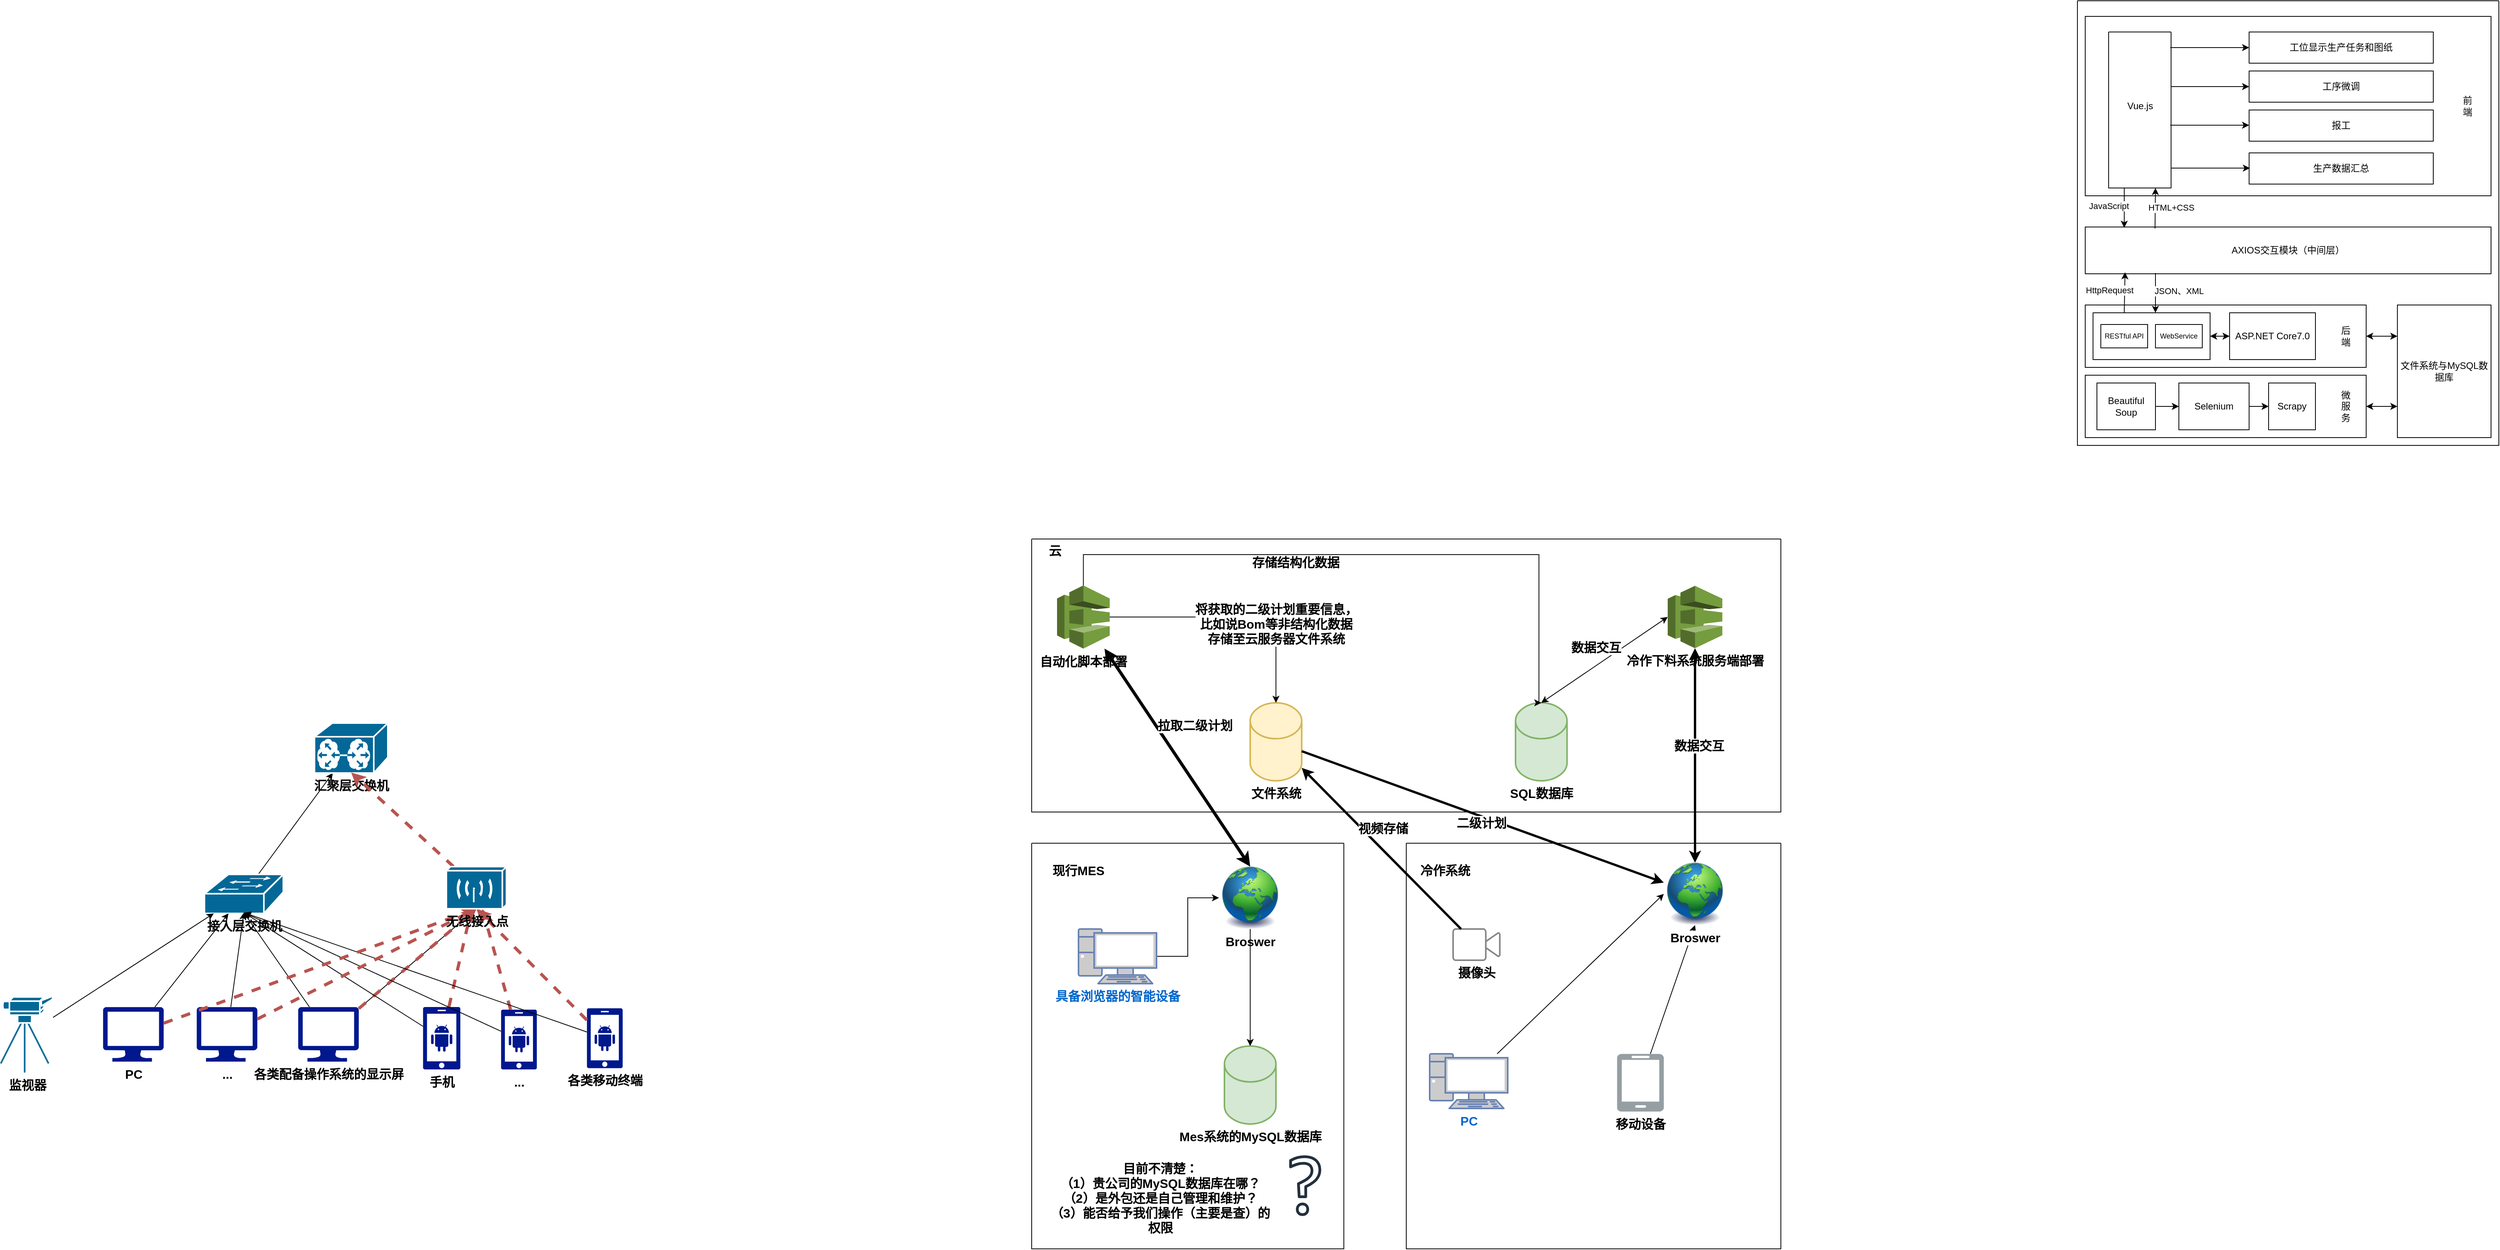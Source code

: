 <mxfile version="22.1.18" type="github">
  <diagram name="第 1 页" id="4IFOPBYyILPmVdFlVZ0o">
    <mxGraphModel dx="4587" dy="2917" grid="1" gridSize="10" guides="1" tooltips="1" connect="1" arrows="1" fold="1" page="1" pageScale="1" pageWidth="827" pageHeight="1169" math="0" shadow="0">
      <root>
        <mxCell id="0" />
        <mxCell id="1" parent="0" />
        <mxCell id="qmQETzFxq6Im5JeFmhBt-4" value="" style="swimlane;startSize=0;fontSize=16;fontStyle=1" parent="1" vertex="1">
          <mxGeometry x="80" y="90" width="960" height="350" as="geometry" />
        </mxCell>
        <mxCell id="qmQETzFxq6Im5JeFmhBt-2" value="&lt;font style=&quot;font-size: 16px;&quot;&gt;&lt;span style=&quot;font-size: 16px;&quot;&gt;云&lt;/span&gt;&lt;/font&gt;" style="text;html=1;strokeColor=none;fillColor=none;align=center;verticalAlign=middle;whiteSpace=wrap;rounded=0;fontSize=16;fontStyle=1" parent="qmQETzFxq6Im5JeFmhBt-4" vertex="1">
          <mxGeometry x="10" width="40" height="30" as="geometry" />
        </mxCell>
        <mxCell id="qmQETzFxq6Im5JeFmhBt-46" value="文件系统" style="shape=mxgraph.cisco.storage.relational_database;sketch=0;html=1;pointerEvents=1;dashed=0;fillColor=#fff2cc;strokeColor=#d6b656;strokeWidth=2;verticalLabelPosition=bottom;verticalAlign=top;align=center;outlineConnect=0;fontSize=16;fontStyle=1" parent="qmQETzFxq6Im5JeFmhBt-4" vertex="1">
          <mxGeometry x="280" y="210" width="66" height="100" as="geometry" />
        </mxCell>
        <mxCell id="qmQETzFxq6Im5JeFmhBt-47" value="SQL数据库" style="shape=mxgraph.cisco.storage.relational_database;sketch=0;html=1;pointerEvents=1;dashed=0;fillColor=#d5e8d4;strokeColor=#82b366;strokeWidth=2;verticalLabelPosition=bottom;verticalAlign=top;align=center;outlineConnect=0;fontSize=16;fontStyle=1" parent="qmQETzFxq6Im5JeFmhBt-4" vertex="1">
          <mxGeometry x="620" y="210" width="66" height="100" as="geometry" />
        </mxCell>
        <mxCell id="qmQETzFxq6Im5JeFmhBt-67" style="edgeStyle=orthogonalEdgeStyle;rounded=0;orthogonalLoop=1;jettySize=auto;html=1;fontSize=16;fontStyle=1" parent="qmQETzFxq6Im5JeFmhBt-4" source="qmQETzFxq6Im5JeFmhBt-59" target="qmQETzFxq6Im5JeFmhBt-46" edge="1">
          <mxGeometry relative="1" as="geometry" />
        </mxCell>
        <mxCell id="qmQETzFxq6Im5JeFmhBt-68" value="将获取的二级计划重要信息，&lt;br style=&quot;font-size: 16px;&quot;&gt;比如说Bom等非结构化数据&lt;br style=&quot;font-size: 16px;&quot;&gt;存储至云服务器文件系统" style="edgeLabel;html=1;align=center;verticalAlign=middle;resizable=0;points=[];fontSize=16;fontStyle=1" parent="qmQETzFxq6Im5JeFmhBt-67" vertex="1" connectable="0">
          <mxGeometry x="0.2" y="-2" relative="1" as="geometry">
            <mxPoint x="19" y="7" as="offset" />
          </mxGeometry>
        </mxCell>
        <mxCell id="qmQETzFxq6Im5JeFmhBt-59" value="自动化脚本部署" style="outlineConnect=0;dashed=0;verticalLabelPosition=bottom;verticalAlign=top;align=center;html=1;shape=mxgraph.aws3.codedeploy;fillColor=#759C3E;gradientColor=none;fontSize=16;fontStyle=1" parent="qmQETzFxq6Im5JeFmhBt-4" vertex="1">
          <mxGeometry x="32.5" y="59.5" width="67.5" height="81" as="geometry" />
        </mxCell>
        <mxCell id="qmQETzFxq6Im5JeFmhBt-69" style="edgeStyle=orthogonalEdgeStyle;rounded=0;orthogonalLoop=1;jettySize=auto;html=1;entryX=0.5;entryY=0;entryDx=0;entryDy=0;entryPerimeter=0;fontSize=16;fontStyle=1" parent="qmQETzFxq6Im5JeFmhBt-4" source="qmQETzFxq6Im5JeFmhBt-59" target="qmQETzFxq6Im5JeFmhBt-47" edge="1">
          <mxGeometry relative="1" as="geometry">
            <Array as="points">
              <mxPoint x="66" y="20" />
              <mxPoint x="650" y="20" />
              <mxPoint x="650" y="210" />
            </Array>
          </mxGeometry>
        </mxCell>
        <mxCell id="qmQETzFxq6Im5JeFmhBt-70" value="存储结构化数据" style="edgeLabel;html=1;align=center;verticalAlign=middle;resizable=0;points=[];fontSize=16;fontStyle=1" parent="qmQETzFxq6Im5JeFmhBt-69" vertex="1" connectable="0">
          <mxGeometry x="-0.195" y="-5" relative="1" as="geometry">
            <mxPoint x="-18" y="5" as="offset" />
          </mxGeometry>
        </mxCell>
        <mxCell id="qmQETzFxq6Im5JeFmhBt-89" value="冷作下料系统服务端部署" style="outlineConnect=0;dashed=0;verticalLabelPosition=bottom;verticalAlign=top;align=center;html=1;shape=mxgraph.aws3.codedeploy;fillColor=#759C3E;gradientColor=none;fontSize=16;fontStyle=1" parent="qmQETzFxq6Im5JeFmhBt-4" vertex="1">
          <mxGeometry x="815" y="60" width="70" height="80" as="geometry" />
        </mxCell>
        <mxCell id="qmQETzFxq6Im5JeFmhBt-90" value="" style="endArrow=classic;startArrow=classic;html=1;rounded=0;entryX=0;entryY=0.5;entryDx=0;entryDy=0;entryPerimeter=0;exitX=0.5;exitY=0;exitDx=0;exitDy=0;exitPerimeter=0;strokeWidth=1;fontSize=16;fontStyle=1" parent="qmQETzFxq6Im5JeFmhBt-4" source="qmQETzFxq6Im5JeFmhBt-47" target="qmQETzFxq6Im5JeFmhBt-89" edge="1">
          <mxGeometry width="100" height="100" relative="1" as="geometry">
            <mxPoint x="380" y="240" as="sourcePoint" />
            <mxPoint x="480" y="140" as="targetPoint" />
          </mxGeometry>
        </mxCell>
        <mxCell id="qmQETzFxq6Im5JeFmhBt-91" value="数据交互" style="edgeLabel;html=1;align=center;verticalAlign=middle;resizable=0;points=[];fontSize=16;fontStyle=1" parent="qmQETzFxq6Im5JeFmhBt-90" vertex="1" connectable="0">
          <mxGeometry x="0.041" y="3" relative="1" as="geometry">
            <mxPoint x="-13" y="-11" as="offset" />
          </mxGeometry>
        </mxCell>
        <mxCell id="qmQETzFxq6Im5JeFmhBt-7" value="" style="swimlane;startSize=0;fontSize=16;fontStyle=1" parent="1" vertex="1">
          <mxGeometry x="80" y="480" width="400" height="520" as="geometry" />
        </mxCell>
        <mxCell id="qmQETzFxq6Im5JeFmhBt-8" value="&lt;span style=&quot;font-size: 16px;&quot;&gt;&lt;span style=&quot;font-size: 16px;&quot;&gt;现行MES&lt;/span&gt;&lt;/span&gt;" style="text;html=1;strokeColor=none;fillColor=none;align=center;verticalAlign=middle;whiteSpace=wrap;rounded=0;fontSize=16;fontStyle=1" parent="qmQETzFxq6Im5JeFmhBt-7" vertex="1">
          <mxGeometry x="20" y="20" width="80" height="30" as="geometry" />
        </mxCell>
        <mxCell id="qmQETzFxq6Im5JeFmhBt-50" style="edgeStyle=orthogonalEdgeStyle;rounded=0;orthogonalLoop=1;jettySize=auto;html=1;fontSize=16;fontStyle=1" parent="qmQETzFxq6Im5JeFmhBt-7" source="qmQETzFxq6Im5JeFmhBt-48" target="qmQETzFxq6Im5JeFmhBt-49" edge="1">
          <mxGeometry relative="1" as="geometry" />
        </mxCell>
        <mxCell id="qmQETzFxq6Im5JeFmhBt-48" value="具备浏览器的智能设备" style="fontColor=#0066CC;verticalAlign=top;verticalLabelPosition=bottom;labelPosition=center;align=center;html=1;outlineConnect=0;fillColor=#CCCCCC;strokeColor=#6881B3;gradientColor=none;gradientDirection=north;strokeWidth=2;shape=mxgraph.networks.pc;fontSize=16;fontStyle=1" parent="qmQETzFxq6Im5JeFmhBt-7" vertex="1">
          <mxGeometry x="60" y="110" width="100" height="70" as="geometry" />
        </mxCell>
        <mxCell id="qmQETzFxq6Im5JeFmhBt-49" value="Broswer" style="image;html=1;image=img/lib/clip_art/general/Earth_globe_128x128.png;fontSize=16;fontStyle=1" parent="qmQETzFxq6Im5JeFmhBt-7" vertex="1">
          <mxGeometry x="240" y="30" width="80" height="80" as="geometry" />
        </mxCell>
        <mxCell id="qmQETzFxq6Im5JeFmhBt-51" value="Mes系统的MySQL数据库" style="shape=mxgraph.cisco.storage.relational_database;sketch=0;html=1;pointerEvents=1;dashed=0;fillColor=#d5e8d4;strokeColor=#82b366;strokeWidth=2;verticalLabelPosition=bottom;verticalAlign=top;align=center;outlineConnect=0;fontSize=16;fontStyle=1" parent="qmQETzFxq6Im5JeFmhBt-7" vertex="1">
          <mxGeometry x="247" y="260" width="66" height="100" as="geometry" />
        </mxCell>
        <mxCell id="qmQETzFxq6Im5JeFmhBt-57" style="rounded=0;orthogonalLoop=1;jettySize=auto;html=1;fontSize=16;fontStyle=1" parent="qmQETzFxq6Im5JeFmhBt-7" source="qmQETzFxq6Im5JeFmhBt-49" target="qmQETzFxq6Im5JeFmhBt-51" edge="1">
          <mxGeometry relative="1" as="geometry" />
        </mxCell>
        <mxCell id="qmQETzFxq6Im5JeFmhBt-53" value="目前不清楚：&lt;br style=&quot;font-size: 16px;&quot;&gt;（1）贵公司的MySQL数据库在哪？（2）是外包还是自己管理和维护？&lt;br style=&quot;font-size: 16px;&quot;&gt;（3）能否给予我们操作（主要是查）的权限" style="text;html=1;strokeColor=none;fillColor=none;align=center;verticalAlign=middle;whiteSpace=wrap;rounded=0;fontSize=16;fontStyle=1" parent="qmQETzFxq6Im5JeFmhBt-7" vertex="1">
          <mxGeometry x="20" y="410" width="290" height="90" as="geometry" />
        </mxCell>
        <mxCell id="qmQETzFxq6Im5JeFmhBt-54" style="edgeStyle=orthogonalEdgeStyle;rounded=0;orthogonalLoop=1;jettySize=auto;html=1;exitX=0.5;exitY=1;exitDx=0;exitDy=0;fontSize=16;fontStyle=1" parent="qmQETzFxq6Im5JeFmhBt-7" source="qmQETzFxq6Im5JeFmhBt-53" target="qmQETzFxq6Im5JeFmhBt-53" edge="1">
          <mxGeometry relative="1" as="geometry" />
        </mxCell>
        <mxCell id="qmQETzFxq6Im5JeFmhBt-52" value="" style="sketch=0;outlineConnect=0;fontColor=#232F3E;gradientColor=none;fillColor=#232F3D;strokeColor=none;dashed=0;verticalLabelPosition=bottom;verticalAlign=top;align=center;html=1;fontSize=16;fontStyle=1;aspect=fixed;pointerEvents=1;shape=mxgraph.aws4.question;" parent="qmQETzFxq6Im5JeFmhBt-7" vertex="1">
          <mxGeometry x="330" y="400" width="41" height="78" as="geometry" />
        </mxCell>
        <mxCell id="qmQETzFxq6Im5JeFmhBt-9" value="" style="swimlane;startSize=0;fontSize=16;fontStyle=1" parent="1" vertex="1">
          <mxGeometry x="560" y="480" width="480" height="520" as="geometry" />
        </mxCell>
        <mxCell id="qmQETzFxq6Im5JeFmhBt-10" value="&lt;span style=&quot;font-size: 16px;&quot;&gt;&lt;span style=&quot;font-size: 16px;&quot;&gt;冷作系统&lt;/span&gt;&lt;/span&gt;" style="text;html=1;strokeColor=none;fillColor=none;align=center;verticalAlign=middle;whiteSpace=wrap;rounded=0;fontSize=16;fontStyle=1" parent="qmQETzFxq6Im5JeFmhBt-9" vertex="1">
          <mxGeometry x="10" y="20" width="80" height="30" as="geometry" />
        </mxCell>
        <mxCell id="qmQETzFxq6Im5JeFmhBt-74" style="rounded=0;orthogonalLoop=1;jettySize=auto;html=1;entryX=0;entryY=0.5;entryDx=0;entryDy=0;fontSize=16;fontStyle=1" parent="qmQETzFxq6Im5JeFmhBt-9" source="qmQETzFxq6Im5JeFmhBt-71" target="qmQETzFxq6Im5JeFmhBt-73" edge="1">
          <mxGeometry relative="1" as="geometry" />
        </mxCell>
        <mxCell id="qmQETzFxq6Im5JeFmhBt-71" value="PC" style="fontColor=#0066CC;verticalAlign=top;verticalLabelPosition=bottom;labelPosition=center;align=center;html=1;outlineConnect=0;fillColor=#CCCCCC;strokeColor=#6881B3;gradientColor=none;gradientDirection=north;strokeWidth=2;shape=mxgraph.networks.pc;fontSize=16;fontStyle=1" parent="qmQETzFxq6Im5JeFmhBt-9" vertex="1">
          <mxGeometry x="30" y="270" width="100" height="70" as="geometry" />
        </mxCell>
        <mxCell id="qmQETzFxq6Im5JeFmhBt-98" style="rounded=0;orthogonalLoop=1;jettySize=auto;html=1;entryX=0.5;entryY=1;entryDx=0;entryDy=0;fontSize=16;fontStyle=1" parent="qmQETzFxq6Im5JeFmhBt-9" source="qmQETzFxq6Im5JeFmhBt-72" target="qmQETzFxq6Im5JeFmhBt-73" edge="1">
          <mxGeometry relative="1" as="geometry" />
        </mxCell>
        <mxCell id="qmQETzFxq6Im5JeFmhBt-72" value="移动设备" style="verticalLabelPosition=bottom;html=1;verticalAlign=top;align=center;strokeColor=none;fillColor=#959fa3;shape=mxgraph.azure.mobile;pointerEvents=1;fontSize=16;fontStyle=1" parent="qmQETzFxq6Im5JeFmhBt-9" vertex="1">
          <mxGeometry x="270" y="270" width="60" height="74" as="geometry" />
        </mxCell>
        <mxCell id="qmQETzFxq6Im5JeFmhBt-73" value="Broswer" style="image;html=1;image=img/lib/clip_art/general/Earth_globe_128x128.png;fontSize=16;fontStyle=1" parent="qmQETzFxq6Im5JeFmhBt-9" vertex="1">
          <mxGeometry x="330" y="25" width="80" height="80" as="geometry" />
        </mxCell>
        <mxCell id="qmQETzFxq6Im5JeFmhBt-99" value="摄像头" style="html=1;verticalLabelPosition=bottom;align=center;labelBackgroundColor=#ffffff;verticalAlign=top;strokeWidth=2;strokeColor=#858585;shadow=0;dashed=0;shape=mxgraph.ios7.icons.video_conversation;fontSize=16;fontStyle=1" parent="qmQETzFxq6Im5JeFmhBt-9" vertex="1">
          <mxGeometry x="60" y="110" width="60" height="40" as="geometry" />
        </mxCell>
        <mxCell id="qmQETzFxq6Im5JeFmhBt-16" style="rounded=0;orthogonalLoop=1;jettySize=auto;html=1;fontSize=16;fontStyle=1" parent="1" source="qmQETzFxq6Im5JeFmhBt-13" target="qmQETzFxq6Im5JeFmhBt-14" edge="1">
          <mxGeometry relative="1" as="geometry" />
        </mxCell>
        <mxCell id="qmQETzFxq6Im5JeFmhBt-13" value="接入层交换机" style="shape=mxgraph.cisco.switches.workgroup_switch;sketch=0;html=1;pointerEvents=1;dashed=0;fillColor=#036897;strokeColor=#ffffff;strokeWidth=2;verticalLabelPosition=bottom;verticalAlign=top;align=center;outlineConnect=0;fontSize=16;fontStyle=1" parent="1" vertex="1">
          <mxGeometry x="-980" y="520" width="101" height="50" as="geometry" />
        </mxCell>
        <mxCell id="qmQETzFxq6Im5JeFmhBt-14" value="汇聚层交换机" style="shape=mxgraph.cisco.switches.content_service_switch_1100;sketch=0;html=1;pointerEvents=1;dashed=0;fillColor=#036897;strokeColor=#ffffff;strokeWidth=2;verticalLabelPosition=bottom;verticalAlign=top;align=center;outlineConnect=0;fontSize=16;fontStyle=1" parent="1" vertex="1">
          <mxGeometry x="-839" y="326" width="94" height="64" as="geometry" />
        </mxCell>
        <mxCell id="qmQETzFxq6Im5JeFmhBt-18" style="rounded=0;orthogonalLoop=1;jettySize=auto;html=1;entryX=0.5;entryY=0.99;entryDx=0;entryDy=0;entryPerimeter=0;dashed=1;fillColor=#f8cecc;strokeColor=#b85450;strokeWidth=4;fontSize=16;fontStyle=1" parent="1" source="qmQETzFxq6Im5JeFmhBt-17" target="qmQETzFxq6Im5JeFmhBt-14" edge="1">
          <mxGeometry relative="1" as="geometry" />
        </mxCell>
        <mxCell id="qmQETzFxq6Im5JeFmhBt-29" style="rounded=0;orthogonalLoop=1;jettySize=auto;html=1;fontSize=16;fontStyle=1" parent="1" source="qmQETzFxq6Im5JeFmhBt-20" target="qmQETzFxq6Im5JeFmhBt-13" edge="1">
          <mxGeometry relative="1" as="geometry" />
        </mxCell>
        <mxCell id="qmQETzFxq6Im5JeFmhBt-20" value="PC" style="sketch=0;aspect=fixed;pointerEvents=1;shadow=0;dashed=0;html=1;strokeColor=none;labelPosition=center;verticalLabelPosition=bottom;verticalAlign=top;align=center;fillColor=#00188D;shape=mxgraph.azure.computer;fontSize=16;fontStyle=1" parent="1" vertex="1">
          <mxGeometry x="-1110" y="690" width="77.78" height="70" as="geometry" />
        </mxCell>
        <mxCell id="qmQETzFxq6Im5JeFmhBt-21" value="各类配备操作系统的显示屏" style="sketch=0;aspect=fixed;pointerEvents=1;shadow=0;dashed=0;html=1;strokeColor=none;labelPosition=center;verticalLabelPosition=bottom;verticalAlign=top;align=center;fillColor=#00188D;shape=mxgraph.azure.computer;fontSize=16;fontStyle=1" parent="1" vertex="1">
          <mxGeometry x="-860" y="690" width="77.78" height="70" as="geometry" />
        </mxCell>
        <mxCell id="qmQETzFxq6Im5JeFmhBt-22" value="&lt;font style=&quot;font-size: 16px;&quot;&gt;&lt;span style=&quot;font-size: 16px;&quot;&gt;...&lt;/span&gt;&lt;/font&gt;" style="sketch=0;aspect=fixed;pointerEvents=1;shadow=0;dashed=0;html=1;strokeColor=none;labelPosition=center;verticalLabelPosition=bottom;verticalAlign=top;align=center;fillColor=#00188D;shape=mxgraph.azure.computer;fontSize=16;fontStyle=1" parent="1" vertex="1">
          <mxGeometry x="-990" y="690.0" width="77.78" height="70" as="geometry" />
        </mxCell>
        <mxCell id="qmQETzFxq6Im5JeFmhBt-34" style="rounded=0;orthogonalLoop=1;jettySize=auto;html=1;dashed=1;fillColor=#f8cecc;strokeColor=#b85450;strokeWidth=4;fontSize=16;fontStyle=1" parent="1" source="qmQETzFxq6Im5JeFmhBt-23" target="qmQETzFxq6Im5JeFmhBt-17" edge="1">
          <mxGeometry relative="1" as="geometry" />
        </mxCell>
        <mxCell id="qmQETzFxq6Im5JeFmhBt-23" value="手机" style="sketch=0;aspect=fixed;pointerEvents=1;shadow=0;dashed=0;html=1;strokeColor=none;labelPosition=center;verticalLabelPosition=bottom;verticalAlign=top;align=center;fillColor=#00188D;shape=mxgraph.mscae.enterprise.android_phone;fontSize=16;fontStyle=1" parent="1" vertex="1">
          <mxGeometry x="-700" y="690" width="48" height="80" as="geometry" />
        </mxCell>
        <mxCell id="qmQETzFxq6Im5JeFmhBt-35" style="rounded=0;orthogonalLoop=1;jettySize=auto;html=1;dashed=1;fillColor=#f8cecc;strokeColor=#b85450;strokeWidth=4;fontSize=16;fontStyle=1" parent="1" source="qmQETzFxq6Im5JeFmhBt-24" target="qmQETzFxq6Im5JeFmhBt-17" edge="1">
          <mxGeometry relative="1" as="geometry" />
        </mxCell>
        <mxCell id="qmQETzFxq6Im5JeFmhBt-24" value="..." style="sketch=0;aspect=fixed;pointerEvents=1;shadow=0;dashed=0;html=1;strokeColor=none;labelPosition=center;verticalLabelPosition=bottom;verticalAlign=top;align=center;fillColor=#00188D;shape=mxgraph.mscae.enterprise.android_phone;fontStyle=1;fontSize=16;" parent="1" vertex="1">
          <mxGeometry x="-600" y="693.33" width="46" height="76.67" as="geometry" />
        </mxCell>
        <mxCell id="qmQETzFxq6Im5JeFmhBt-25" value="各类移动终端" style="sketch=0;aspect=fixed;pointerEvents=1;shadow=0;dashed=0;html=1;strokeColor=none;labelPosition=center;verticalLabelPosition=bottom;verticalAlign=top;align=center;fillColor=#00188D;shape=mxgraph.mscae.enterprise.android_phone;fontSize=16;fontStyle=1" parent="1" vertex="1">
          <mxGeometry x="-490" y="691.67" width="46" height="76.67" as="geometry" />
        </mxCell>
        <mxCell id="qmQETzFxq6Im5JeFmhBt-30" style="rounded=0;orthogonalLoop=1;jettySize=auto;html=1;entryX=0.5;entryY=0.98;entryDx=0;entryDy=0;entryPerimeter=0;fontSize=16;fontStyle=1" parent="1" source="qmQETzFxq6Im5JeFmhBt-22" target="qmQETzFxq6Im5JeFmhBt-13" edge="1">
          <mxGeometry relative="1" as="geometry" />
        </mxCell>
        <mxCell id="qmQETzFxq6Im5JeFmhBt-31" style="rounded=0;orthogonalLoop=1;jettySize=auto;html=1;entryX=0.5;entryY=0.98;entryDx=0;entryDy=0;entryPerimeter=0;fontSize=16;fontStyle=1" parent="1" source="qmQETzFxq6Im5JeFmhBt-21" target="qmQETzFxq6Im5JeFmhBt-13" edge="1">
          <mxGeometry relative="1" as="geometry" />
        </mxCell>
        <mxCell id="qmQETzFxq6Im5JeFmhBt-32" style="rounded=0;orthogonalLoop=1;jettySize=auto;html=1;entryX=0.5;entryY=1;entryDx=0;entryDy=0;entryPerimeter=0;fontSize=16;fontStyle=1" parent="1" source="qmQETzFxq6Im5JeFmhBt-21" target="qmQETzFxq6Im5JeFmhBt-17" edge="1">
          <mxGeometry relative="1" as="geometry" />
        </mxCell>
        <mxCell id="qmQETzFxq6Im5JeFmhBt-33" style="rounded=0;orthogonalLoop=1;jettySize=auto;html=1;entryX=0.5;entryY=1;entryDx=0;entryDy=0;entryPerimeter=0;dashed=1;fillColor=#f8cecc;strokeColor=#b85450;strokeWidth=4;fontSize=16;fontStyle=1" parent="1" source="qmQETzFxq6Im5JeFmhBt-21" target="qmQETzFxq6Im5JeFmhBt-17" edge="1">
          <mxGeometry relative="1" as="geometry" />
        </mxCell>
        <mxCell id="qmQETzFxq6Im5JeFmhBt-36" style="rounded=0;orthogonalLoop=1;jettySize=auto;html=1;entryX=0.5;entryY=1;entryDx=0;entryDy=0;entryPerimeter=0;dashed=1;fillColor=#f8cecc;strokeColor=#b85450;strokeWidth=4;fontSize=16;fontStyle=1" parent="1" source="qmQETzFxq6Im5JeFmhBt-25" target="qmQETzFxq6Im5JeFmhBt-17" edge="1">
          <mxGeometry relative="1" as="geometry" />
        </mxCell>
        <mxCell id="qmQETzFxq6Im5JeFmhBt-37" style="rounded=0;orthogonalLoop=1;jettySize=auto;html=1;entryX=0.5;entryY=0.98;entryDx=0;entryDy=0;entryPerimeter=0;fontSize=16;fontStyle=1" parent="1" source="qmQETzFxq6Im5JeFmhBt-25" target="qmQETzFxq6Im5JeFmhBt-13" edge="1">
          <mxGeometry relative="1" as="geometry" />
        </mxCell>
        <mxCell id="qmQETzFxq6Im5JeFmhBt-39" style="rounded=0;orthogonalLoop=1;jettySize=auto;html=1;entryX=0.5;entryY=0.98;entryDx=0;entryDy=0;entryPerimeter=0;fontSize=16;fontStyle=1" parent="1" source="qmQETzFxq6Im5JeFmhBt-24" target="qmQETzFxq6Im5JeFmhBt-13" edge="1">
          <mxGeometry relative="1" as="geometry" />
        </mxCell>
        <mxCell id="qmQETzFxq6Im5JeFmhBt-40" style="rounded=0;orthogonalLoop=1;jettySize=auto;html=1;entryX=0.5;entryY=0.98;entryDx=0;entryDy=0;entryPerimeter=0;fontSize=16;fontStyle=1" parent="1" source="qmQETzFxq6Im5JeFmhBt-23" target="qmQETzFxq6Im5JeFmhBt-13" edge="1">
          <mxGeometry relative="1" as="geometry" />
        </mxCell>
        <mxCell id="qmQETzFxq6Im5JeFmhBt-41" style="rounded=0;orthogonalLoop=1;jettySize=auto;html=1;entryX=0.5;entryY=1;entryDx=0;entryDy=0;entryPerimeter=0;dashed=1;fillColor=#f8cecc;strokeColor=#b85450;strokeWidth=4;fontSize=16;fontStyle=1" parent="1" source="qmQETzFxq6Im5JeFmhBt-22" target="qmQETzFxq6Im5JeFmhBt-17" edge="1">
          <mxGeometry relative="1" as="geometry" />
        </mxCell>
        <mxCell id="qmQETzFxq6Im5JeFmhBt-42" style="rounded=0;orthogonalLoop=1;jettySize=auto;html=1;entryX=0.5;entryY=1;entryDx=0;entryDy=0;entryPerimeter=0;dashed=1;fillColor=#f8cecc;strokeColor=#b85450;strokeWidth=4;fontSize=16;fontStyle=1" parent="1" source="qmQETzFxq6Im5JeFmhBt-20" target="qmQETzFxq6Im5JeFmhBt-17" edge="1">
          <mxGeometry relative="1" as="geometry" />
        </mxCell>
        <mxCell id="qmQETzFxq6Im5JeFmhBt-43" value="监视器" style="shape=mxgraph.cisco.computers_and_peripherals.video_camera;sketch=0;html=1;pointerEvents=1;dashed=0;fillColor=#036897;strokeColor=#ffffff;strokeWidth=2;verticalLabelPosition=bottom;verticalAlign=top;align=center;outlineConnect=0;fontSize=16;fontStyle=1" parent="1" vertex="1">
          <mxGeometry x="-1241" y="676" width="67" height="98" as="geometry" />
        </mxCell>
        <mxCell id="qmQETzFxq6Im5JeFmhBt-44" style="rounded=0;orthogonalLoop=1;jettySize=auto;html=1;fontSize=16;fontStyle=1" parent="1" source="qmQETzFxq6Im5JeFmhBt-43" target="qmQETzFxq6Im5JeFmhBt-13" edge="1">
          <mxGeometry relative="1" as="geometry" />
        </mxCell>
        <mxCell id="qmQETzFxq6Im5JeFmhBt-17" value="&lt;font style=&quot;font-size: 16px;&quot;&gt;&lt;span style=&quot;font-size: 16px;&quot;&gt;无线接入点&lt;/span&gt;&lt;/font&gt;" style="shape=mxgraph.cisco.wireless.wireless_transport;sketch=0;html=1;pointerEvents=1;dashed=0;fillColor=#036897;strokeColor=#ffffff;strokeWidth=2;verticalLabelPosition=bottom;verticalAlign=top;align=center;outlineConnect=0;fontSize=16;fontStyle=1" parent="1" vertex="1">
          <mxGeometry x="-670" y="510" width="77" height="54" as="geometry" />
        </mxCell>
        <mxCell id="qmQETzFxq6Im5JeFmhBt-60" style="rounded=0;orthogonalLoop=1;jettySize=auto;html=1;strokeWidth=4;entryX=0.5;entryY=0;entryDx=0;entryDy=0;startArrow=classic;startFill=1;fontSize=16;fontStyle=1" parent="1" source="qmQETzFxq6Im5JeFmhBt-59" target="qmQETzFxq6Im5JeFmhBt-49" edge="1">
          <mxGeometry relative="1" as="geometry" />
        </mxCell>
        <mxCell id="qmQETzFxq6Im5JeFmhBt-61" value="拉取二级计划" style="edgeLabel;html=1;align=center;verticalAlign=middle;resizable=0;points=[];fontSize=16;fontStyle=1" parent="qmQETzFxq6Im5JeFmhBt-60" vertex="1" connectable="0">
          <mxGeometry x="-0.023" y="2" relative="1" as="geometry">
            <mxPoint x="23" y="-37" as="offset" />
          </mxGeometry>
        </mxCell>
        <mxCell id="qmQETzFxq6Im5JeFmhBt-93" style="rounded=0;orthogonalLoop=1;jettySize=auto;html=1;entryX=0.5;entryY=0;entryDx=0;entryDy=0;strokeWidth=3;startArrow=classic;startFill=1;fontSize=16;fontStyle=1" parent="1" source="qmQETzFxq6Im5JeFmhBt-89" target="qmQETzFxq6Im5JeFmhBt-73" edge="1">
          <mxGeometry relative="1" as="geometry" />
        </mxCell>
        <mxCell id="qmQETzFxq6Im5JeFmhBt-97" value="数据交互" style="edgeLabel;html=1;align=center;verticalAlign=middle;resizable=0;points=[];fontSize=16;fontStyle=1" parent="qmQETzFxq6Im5JeFmhBt-93" vertex="1" connectable="0">
          <mxGeometry x="-0.086" y="5" relative="1" as="geometry">
            <mxPoint y="-1" as="offset" />
          </mxGeometry>
        </mxCell>
        <mxCell id="qmQETzFxq6Im5JeFmhBt-95" style="rounded=0;orthogonalLoop=1;jettySize=auto;html=1;strokeWidth=3;fontSize=16;fontStyle=1" parent="1" source="qmQETzFxq6Im5JeFmhBt-46" target="qmQETzFxq6Im5JeFmhBt-73" edge="1">
          <mxGeometry relative="1" as="geometry" />
        </mxCell>
        <mxCell id="qmQETzFxq6Im5JeFmhBt-96" value="二级计划" style="edgeLabel;html=1;align=center;verticalAlign=middle;resizable=0;points=[];fontSize=16;fontStyle=1" parent="qmQETzFxq6Im5JeFmhBt-95" vertex="1" connectable="0">
          <mxGeometry x="-0.302" y="-4" relative="1" as="geometry">
            <mxPoint x="69" y="29" as="offset" />
          </mxGeometry>
        </mxCell>
        <mxCell id="qmQETzFxq6Im5JeFmhBt-100" style="rounded=0;orthogonalLoop=1;jettySize=auto;html=1;strokeWidth=3;fontSize=16;fontStyle=1" parent="1" source="qmQETzFxq6Im5JeFmhBt-99" target="qmQETzFxq6Im5JeFmhBt-46" edge="1">
          <mxGeometry relative="1" as="geometry" />
        </mxCell>
        <mxCell id="qmQETzFxq6Im5JeFmhBt-101" value="视频存储" style="edgeLabel;html=1;align=center;verticalAlign=middle;resizable=0;points=[];fontSize=16;fontStyle=1" parent="qmQETzFxq6Im5JeFmhBt-100" vertex="1" connectable="0">
          <mxGeometry x="0.333" y="6" relative="1" as="geometry">
            <mxPoint x="40" y="4" as="offset" />
          </mxGeometry>
        </mxCell>
        <mxCell id="q64CMzPY_aslYk7ZhOqc-14" value="" style="swimlane;startSize=0;" vertex="1" parent="1">
          <mxGeometry x="1420" y="-600" width="540" height="570" as="geometry" />
        </mxCell>
        <mxCell id="q64CMzPY_aslYk7ZhOqc-43" value="" style="rounded=0;whiteSpace=wrap;html=1;" vertex="1" parent="q64CMzPY_aslYk7ZhOqc-14">
          <mxGeometry x="10" y="480" width="360" height="80" as="geometry" />
        </mxCell>
        <mxCell id="q64CMzPY_aslYk7ZhOqc-41" value="" style="rounded=0;whiteSpace=wrap;html=1;" vertex="1" parent="q64CMzPY_aslYk7ZhOqc-14">
          <mxGeometry x="10" y="390" width="360" height="80" as="geometry" />
        </mxCell>
        <mxCell id="q64CMzPY_aslYk7ZhOqc-39" value="" style="rounded=0;whiteSpace=wrap;html=1;" vertex="1" parent="q64CMzPY_aslYk7ZhOqc-14">
          <mxGeometry x="10" y="20" width="520" height="230" as="geometry" />
        </mxCell>
        <mxCell id="q64CMzPY_aslYk7ZhOqc-17" value="" style="swimlane;startSize=0;" vertex="1" parent="q64CMzPY_aslYk7ZhOqc-14">
          <mxGeometry x="40" y="40" width="80" height="200" as="geometry" />
        </mxCell>
        <mxCell id="q64CMzPY_aslYk7ZhOqc-19" value="Vue.js" style="text;html=1;align=center;verticalAlign=middle;resizable=0;points=[];autosize=1;strokeColor=none;fillColor=none;" vertex="1" parent="q64CMzPY_aslYk7ZhOqc-17">
          <mxGeometry x="10" y="80" width="60" height="30" as="geometry" />
        </mxCell>
        <mxCell id="q64CMzPY_aslYk7ZhOqc-20" value="工位显示生产任务和图纸" style="rounded=0;whiteSpace=wrap;html=1;" vertex="1" parent="q64CMzPY_aslYk7ZhOqc-14">
          <mxGeometry x="220" y="40" width="236" height="40" as="geometry" />
        </mxCell>
        <mxCell id="q64CMzPY_aslYk7ZhOqc-21" value="工序微调" style="rounded=0;whiteSpace=wrap;html=1;" vertex="1" parent="q64CMzPY_aslYk7ZhOqc-14">
          <mxGeometry x="220" y="90" width="236" height="40" as="geometry" />
        </mxCell>
        <mxCell id="q64CMzPY_aslYk7ZhOqc-22" value="报工" style="rounded=0;whiteSpace=wrap;html=1;" vertex="1" parent="q64CMzPY_aslYk7ZhOqc-14">
          <mxGeometry x="220" y="140" width="236" height="40" as="geometry" />
        </mxCell>
        <mxCell id="q64CMzPY_aslYk7ZhOqc-23" value="生产数据汇总" style="rounded=0;whiteSpace=wrap;html=1;" vertex="1" parent="q64CMzPY_aslYk7ZhOqc-14">
          <mxGeometry x="220" y="195" width="236" height="40" as="geometry" />
        </mxCell>
        <mxCell id="q64CMzPY_aslYk7ZhOqc-24" value="" style="endArrow=classic;html=1;rounded=0;entryX=0;entryY=0.5;entryDx=0;entryDy=0;exitX=0.987;exitY=0.1;exitDx=0;exitDy=0;exitPerimeter=0;" edge="1" parent="q64CMzPY_aslYk7ZhOqc-14" source="q64CMzPY_aslYk7ZhOqc-17" target="q64CMzPY_aslYk7ZhOqc-20">
          <mxGeometry width="50" height="50" relative="1" as="geometry">
            <mxPoint x="120" y="70" as="sourcePoint" />
            <mxPoint x="170" y="20" as="targetPoint" />
          </mxGeometry>
        </mxCell>
        <mxCell id="q64CMzPY_aslYk7ZhOqc-25" value="" style="endArrow=classic;html=1;rounded=0;entryX=0;entryY=0.5;entryDx=0;entryDy=0;" edge="1" parent="q64CMzPY_aslYk7ZhOqc-14" target="q64CMzPY_aslYk7ZhOqc-21">
          <mxGeometry width="50" height="50" relative="1" as="geometry">
            <mxPoint x="120" y="110" as="sourcePoint" />
            <mxPoint x="170" y="70" as="targetPoint" />
          </mxGeometry>
        </mxCell>
        <mxCell id="q64CMzPY_aslYk7ZhOqc-27" value="" style="endArrow=classic;html=1;rounded=0;entryX=0;entryY=0.5;entryDx=0;entryDy=0;exitX=0.987;exitY=0.1;exitDx=0;exitDy=0;exitPerimeter=0;" edge="1" parent="q64CMzPY_aslYk7ZhOqc-14">
          <mxGeometry width="50" height="50" relative="1" as="geometry">
            <mxPoint x="119" y="159.5" as="sourcePoint" />
            <mxPoint x="220" y="159.5" as="targetPoint" />
          </mxGeometry>
        </mxCell>
        <mxCell id="q64CMzPY_aslYk7ZhOqc-28" value="" style="endArrow=classic;html=1;rounded=0;entryX=0;entryY=0.5;entryDx=0;entryDy=0;exitX=0.987;exitY=0.1;exitDx=0;exitDy=0;exitPerimeter=0;" edge="1" parent="q64CMzPY_aslYk7ZhOqc-14">
          <mxGeometry width="50" height="50" relative="1" as="geometry">
            <mxPoint x="120" y="214.5" as="sourcePoint" />
            <mxPoint x="221" y="214.5" as="targetPoint" />
          </mxGeometry>
        </mxCell>
        <mxCell id="q64CMzPY_aslYk7ZhOqc-29" value="AXIOS交互模块（中间层）" style="rounded=0;whiteSpace=wrap;html=1;" vertex="1" parent="q64CMzPY_aslYk7ZhOqc-14">
          <mxGeometry x="10" y="290" width="520" height="60" as="geometry" />
        </mxCell>
        <mxCell id="q64CMzPY_aslYk7ZhOqc-30" value="" style="endArrow=classic;html=1;rounded=0;exitX=0.25;exitY=1;exitDx=0;exitDy=0;" edge="1" parent="q64CMzPY_aslYk7ZhOqc-14" source="q64CMzPY_aslYk7ZhOqc-17">
          <mxGeometry width="50" height="50" relative="1" as="geometry">
            <mxPoint x="50" y="240" as="sourcePoint" />
            <mxPoint x="60" y="291" as="targetPoint" />
          </mxGeometry>
        </mxCell>
        <mxCell id="q64CMzPY_aslYk7ZhOqc-32" value="JavaScript" style="edgeLabel;html=1;align=center;verticalAlign=middle;resizable=0;points=[];" vertex="1" connectable="0" parent="q64CMzPY_aslYk7ZhOqc-30">
          <mxGeometry x="-0.098" y="-4" relative="1" as="geometry">
            <mxPoint x="-16" as="offset" />
          </mxGeometry>
        </mxCell>
        <mxCell id="q64CMzPY_aslYk7ZhOqc-31" value="" style="endArrow=classic;html=1;rounded=0;exitX=0.172;exitY=0.033;exitDx=0;exitDy=0;entryX=0.75;entryY=1;entryDx=0;entryDy=0;exitPerimeter=0;" edge="1" parent="q64CMzPY_aslYk7ZhOqc-14" source="q64CMzPY_aslYk7ZhOqc-29" target="q64CMzPY_aslYk7ZhOqc-17">
          <mxGeometry width="50" height="50" relative="1" as="geometry">
            <mxPoint x="70" y="250" as="sourcePoint" />
            <mxPoint x="70" y="301" as="targetPoint" />
          </mxGeometry>
        </mxCell>
        <mxCell id="q64CMzPY_aslYk7ZhOqc-33" value="HTML+CSS" style="edgeLabel;html=1;align=center;verticalAlign=middle;resizable=0;points=[];" vertex="1" connectable="0" parent="q64CMzPY_aslYk7ZhOqc-31">
          <mxGeometry x="-0.013" y="-2" relative="1" as="geometry">
            <mxPoint x="18" y="-2" as="offset" />
          </mxGeometry>
        </mxCell>
        <mxCell id="q64CMzPY_aslYk7ZhOqc-34" value="" style="rounded=0;whiteSpace=wrap;html=1;" vertex="1" parent="q64CMzPY_aslYk7ZhOqc-14">
          <mxGeometry x="20" y="400" width="150" height="60" as="geometry" />
        </mxCell>
        <mxCell id="q64CMzPY_aslYk7ZhOqc-35" value="ASP.NET Core7.0" style="rounded=0;whiteSpace=wrap;html=1;" vertex="1" parent="q64CMzPY_aslYk7ZhOqc-14">
          <mxGeometry x="195" y="400" width="110" height="60" as="geometry" />
        </mxCell>
        <mxCell id="q64CMzPY_aslYk7ZhOqc-36" value="文件系统与MySQL数据库" style="rounded=0;whiteSpace=wrap;html=1;" vertex="1" parent="q64CMzPY_aslYk7ZhOqc-14">
          <mxGeometry x="410" y="390" width="120" height="170" as="geometry" />
        </mxCell>
        <mxCell id="q64CMzPY_aslYk7ZhOqc-61" style="edgeStyle=orthogonalEdgeStyle;rounded=0;orthogonalLoop=1;jettySize=auto;html=1;entryX=0;entryY=0.5;entryDx=0;entryDy=0;" edge="1" parent="q64CMzPY_aslYk7ZhOqc-14" source="q64CMzPY_aslYk7ZhOqc-37" target="q64CMzPY_aslYk7ZhOqc-44">
          <mxGeometry relative="1" as="geometry" />
        </mxCell>
        <mxCell id="q64CMzPY_aslYk7ZhOqc-37" value="Beautiful Soup" style="rounded=0;whiteSpace=wrap;html=1;" vertex="1" parent="q64CMzPY_aslYk7ZhOqc-14">
          <mxGeometry x="25" y="490" width="75" height="60" as="geometry" />
        </mxCell>
        <mxCell id="q64CMzPY_aslYk7ZhOqc-40" value="前端" style="text;html=1;strokeColor=none;fillColor=none;align=center;verticalAlign=middle;whiteSpace=wrap;rounded=0;" vertex="1" parent="q64CMzPY_aslYk7ZhOqc-14">
          <mxGeometry x="490" y="45" width="20" height="180" as="geometry" />
        </mxCell>
        <mxCell id="q64CMzPY_aslYk7ZhOqc-62" style="edgeStyle=orthogonalEdgeStyle;rounded=0;orthogonalLoop=1;jettySize=auto;html=1;entryX=0;entryY=0.5;entryDx=0;entryDy=0;" edge="1" parent="q64CMzPY_aslYk7ZhOqc-14" source="q64CMzPY_aslYk7ZhOqc-44" target="q64CMzPY_aslYk7ZhOqc-38">
          <mxGeometry relative="1" as="geometry" />
        </mxCell>
        <mxCell id="q64CMzPY_aslYk7ZhOqc-44" value="Selenium" style="rounded=0;whiteSpace=wrap;html=1;" vertex="1" parent="q64CMzPY_aslYk7ZhOqc-14">
          <mxGeometry x="130" y="490" width="90" height="60" as="geometry" />
        </mxCell>
        <mxCell id="q64CMzPY_aslYk7ZhOqc-45" value="后端" style="text;html=1;strokeColor=none;fillColor=none;align=center;verticalAlign=middle;whiteSpace=wrap;rounded=0;" vertex="1" parent="q64CMzPY_aslYk7ZhOqc-14">
          <mxGeometry x="338" y="390" width="12" height="80" as="geometry" />
        </mxCell>
        <mxCell id="q64CMzPY_aslYk7ZhOqc-46" value="微服务" style="text;html=1;strokeColor=none;fillColor=none;align=center;verticalAlign=middle;whiteSpace=wrap;rounded=0;" vertex="1" parent="q64CMzPY_aslYk7ZhOqc-14">
          <mxGeometry x="338" y="480" width="12" height="80" as="geometry" />
        </mxCell>
        <mxCell id="q64CMzPY_aslYk7ZhOqc-50" value="" style="endArrow=classic;html=1;rounded=0;exitX=1;exitY=0.5;exitDx=0;exitDy=0;startArrow=classic;startFill=1;" edge="1" parent="q64CMzPY_aslYk7ZhOqc-14" source="q64CMzPY_aslYk7ZhOqc-43">
          <mxGeometry width="50" height="50" relative="1" as="geometry">
            <mxPoint x="380" y="530" as="sourcePoint" />
            <mxPoint x="410" y="520" as="targetPoint" />
          </mxGeometry>
        </mxCell>
        <mxCell id="q64CMzPY_aslYk7ZhOqc-51" value="" style="endArrow=classic;html=1;rounded=0;exitX=1;exitY=0.5;exitDx=0;exitDy=0;startArrow=classic;startFill=1;" edge="1" parent="q64CMzPY_aslYk7ZhOqc-14">
          <mxGeometry width="50" height="50" relative="1" as="geometry">
            <mxPoint x="370" y="430" as="sourcePoint" />
            <mxPoint x="410" y="430" as="targetPoint" />
          </mxGeometry>
        </mxCell>
        <mxCell id="q64CMzPY_aslYk7ZhOqc-52" value="" style="endArrow=classic;html=1;rounded=0;startArrow=classic;startFill=1;entryX=0;entryY=0.5;entryDx=0;entryDy=0;" edge="1" parent="q64CMzPY_aslYk7ZhOqc-14" target="q64CMzPY_aslYk7ZhOqc-35">
          <mxGeometry width="50" height="50" relative="1" as="geometry">
            <mxPoint x="170" y="430" as="sourcePoint" />
            <mxPoint x="190" y="429.5" as="targetPoint" />
          </mxGeometry>
        </mxCell>
        <mxCell id="q64CMzPY_aslYk7ZhOqc-54" value="" style="endArrow=classic;html=1;rounded=0;exitX=0.25;exitY=1;exitDx=0;exitDy=0;" edge="1" parent="q64CMzPY_aslYk7ZhOqc-14">
          <mxGeometry width="50" height="50" relative="1" as="geometry">
            <mxPoint x="100" y="349" as="sourcePoint" />
            <mxPoint x="100" y="400" as="targetPoint" />
          </mxGeometry>
        </mxCell>
        <mxCell id="q64CMzPY_aslYk7ZhOqc-55" value="JSON、XML" style="edgeLabel;html=1;align=center;verticalAlign=middle;resizable=0;points=[];" vertex="1" connectable="0" parent="q64CMzPY_aslYk7ZhOqc-54">
          <mxGeometry x="-0.098" y="-4" relative="1" as="geometry">
            <mxPoint x="34" as="offset" />
          </mxGeometry>
        </mxCell>
        <mxCell id="q64CMzPY_aslYk7ZhOqc-56" value="" style="endArrow=classic;html=1;rounded=0;exitX=0.172;exitY=0.033;exitDx=0;exitDy=0;entryX=0.75;entryY=1;entryDx=0;entryDy=0;exitPerimeter=0;" edge="1" parent="q64CMzPY_aslYk7ZhOqc-14">
          <mxGeometry width="50" height="50" relative="1" as="geometry">
            <mxPoint x="60" y="400" as="sourcePoint" />
            <mxPoint x="61" y="348" as="targetPoint" />
          </mxGeometry>
        </mxCell>
        <mxCell id="q64CMzPY_aslYk7ZhOqc-57" value="HttpRequest" style="edgeLabel;html=1;align=center;verticalAlign=middle;resizable=0;points=[];" vertex="1" connectable="0" parent="q64CMzPY_aslYk7ZhOqc-56">
          <mxGeometry x="-0.013" y="-2" relative="1" as="geometry">
            <mxPoint x="-22" y="-4" as="offset" />
          </mxGeometry>
        </mxCell>
        <mxCell id="q64CMzPY_aslYk7ZhOqc-58" value="RESTful API" style="rounded=0;whiteSpace=wrap;html=1;fontSize=9;" vertex="1" parent="q64CMzPY_aslYk7ZhOqc-14">
          <mxGeometry x="30" y="415" width="60" height="30" as="geometry" />
        </mxCell>
        <mxCell id="q64CMzPY_aslYk7ZhOqc-60" value="WebService" style="rounded=0;whiteSpace=wrap;html=1;fontSize=9;" vertex="1" parent="q64CMzPY_aslYk7ZhOqc-14">
          <mxGeometry x="100" y="415" width="60" height="30" as="geometry" />
        </mxCell>
        <mxCell id="q64CMzPY_aslYk7ZhOqc-38" value="Scrapy" style="rounded=0;whiteSpace=wrap;html=1;" vertex="1" parent="q64CMzPY_aslYk7ZhOqc-14">
          <mxGeometry x="245" y="490" width="60" height="60" as="geometry" />
        </mxCell>
      </root>
    </mxGraphModel>
  </diagram>
</mxfile>
